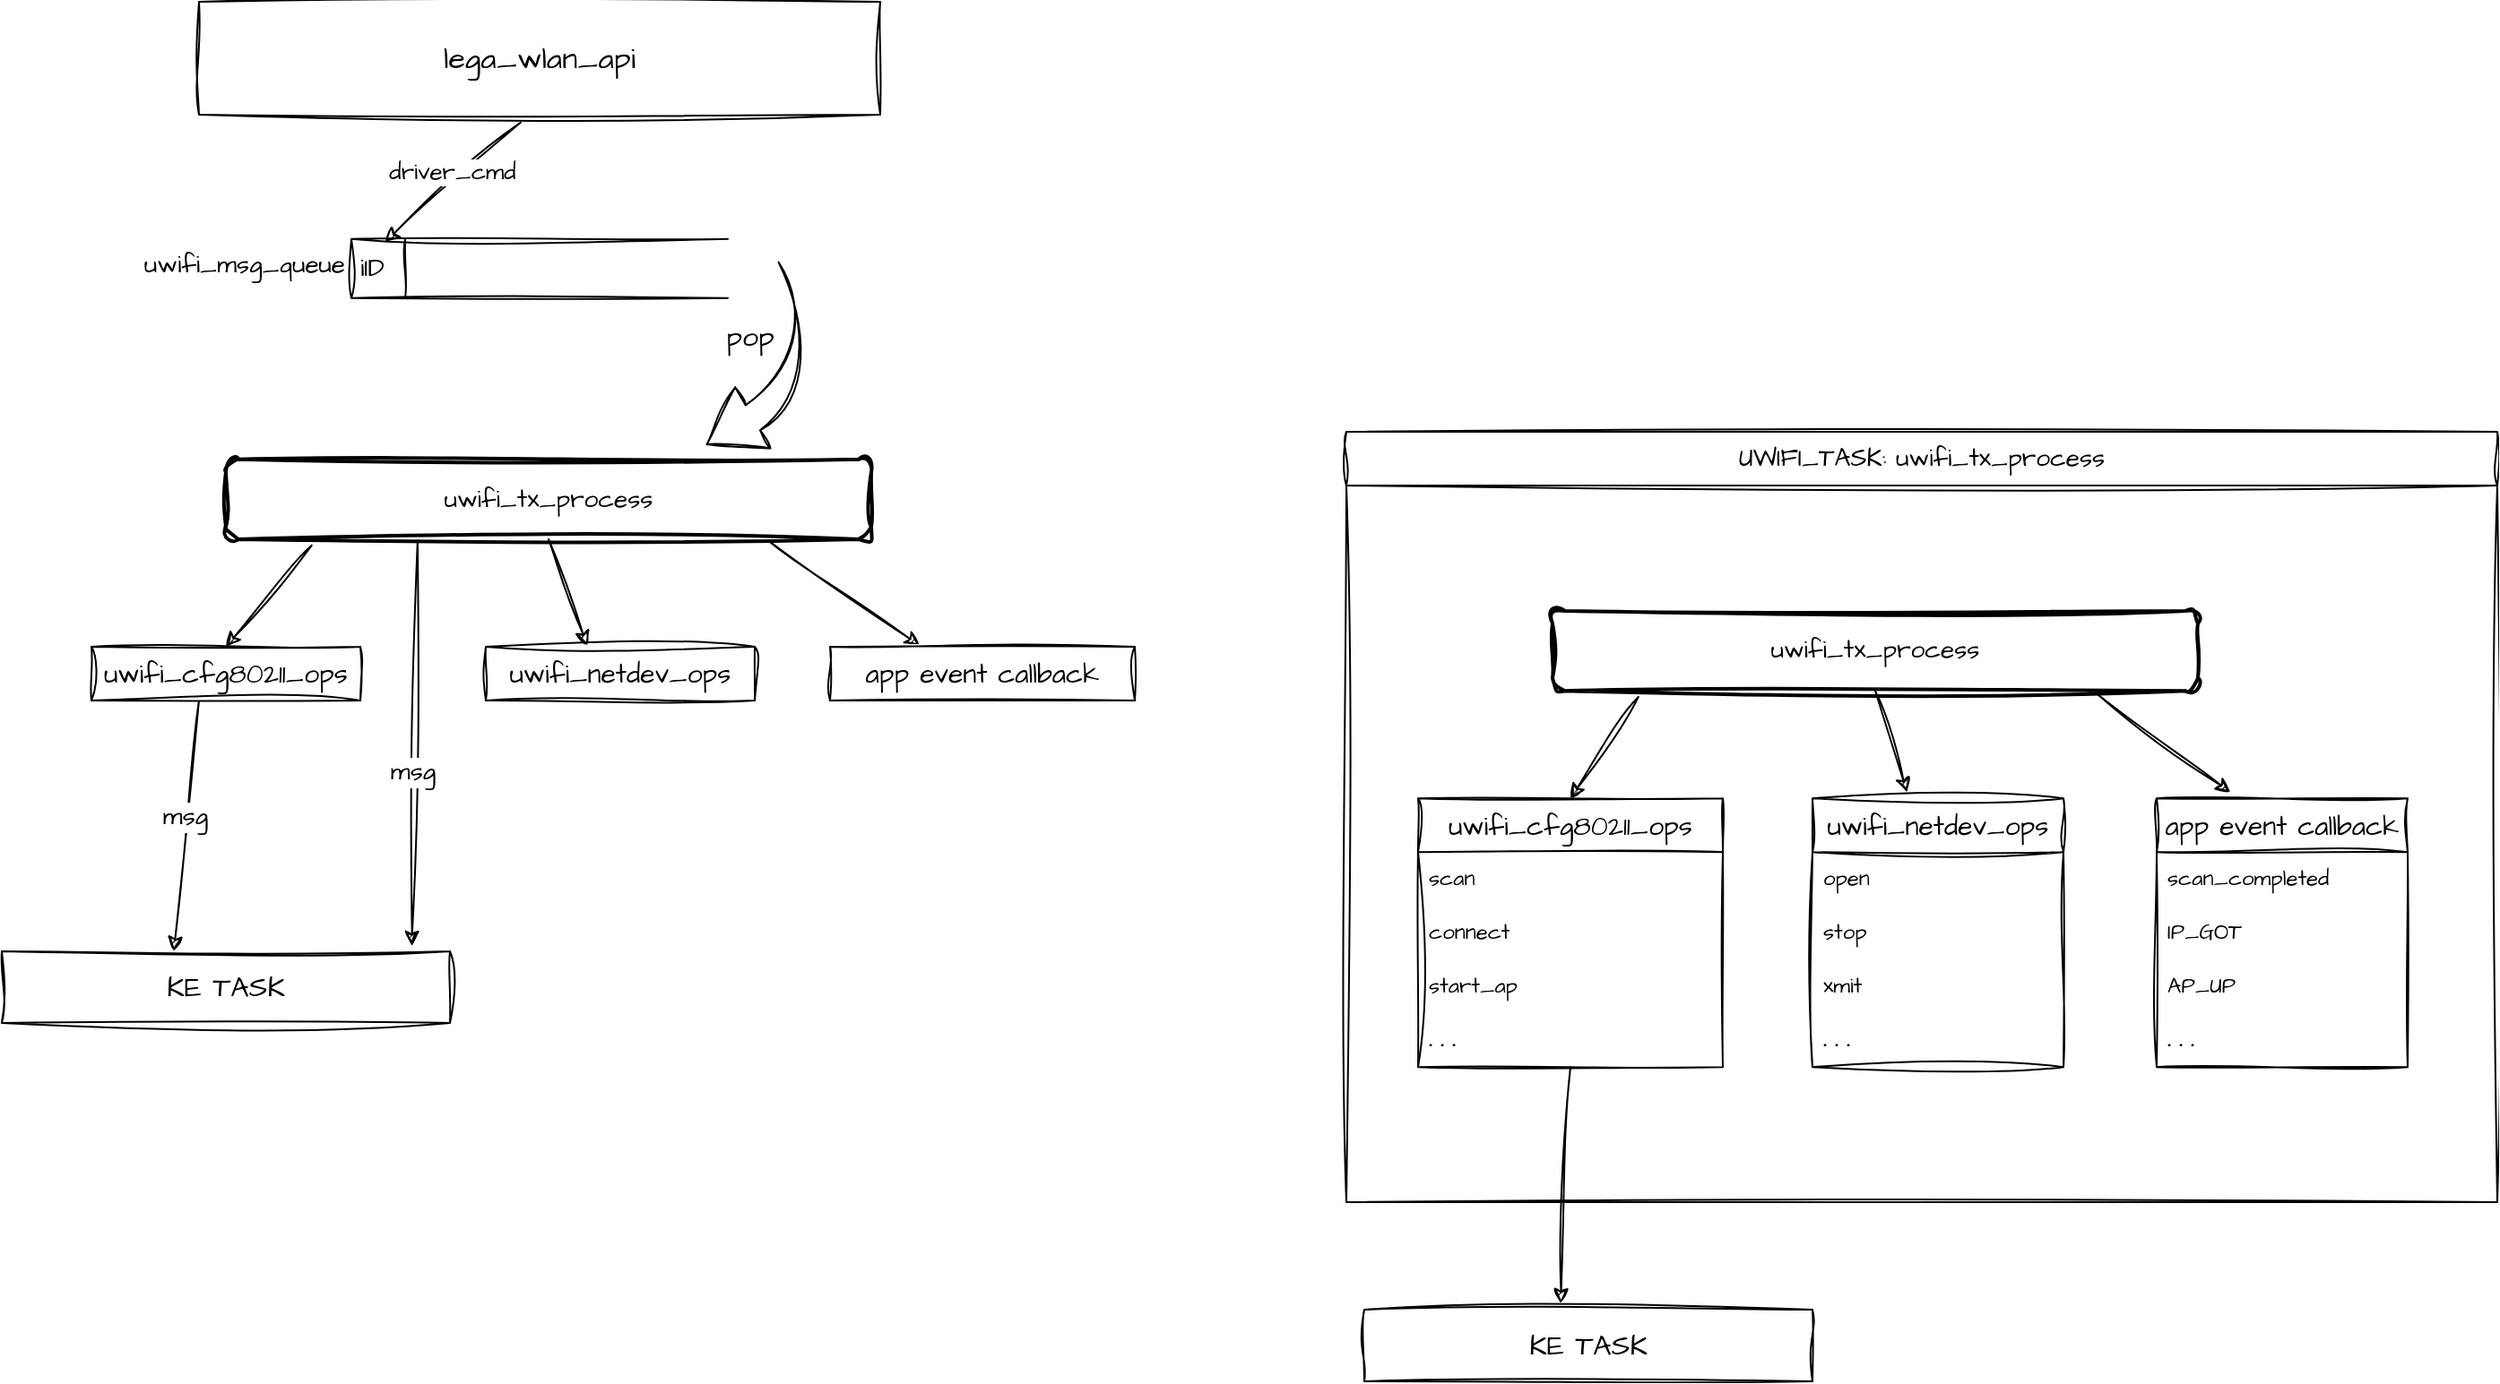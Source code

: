 <mxfile version="24.0.7" type="github">
  <diagram name="Page-1" id="12e1b939-464a-85fe-373e-61e167be1490">
    <mxGraphModel dx="1143" dy="621" grid="1" gridSize="10" guides="1" tooltips="1" connect="1" arrows="1" fold="1" page="1" pageScale="1.5" pageWidth="1169" pageHeight="826" background="none" math="0" shadow="0">
      <root>
        <mxCell id="0" />
        <mxCell id="1" parent="0" />
        <mxCell id="yztCQqR7ki3eF70dfu_K-1" value="&lt;font style=&quot;font-size: 17px;&quot;&gt;lega_wlan_api&lt;/font&gt;" style="rounded=0;whiteSpace=wrap;html=1;sketch=1;hachureGap=4;jiggle=2;curveFitting=1;fontFamily=Architects Daughter;fontSource=https%3A%2F%2Ffonts.googleapis.com%2Fcss%3Ffamily%3DArchitects%2BDaughter;" parent="1" vertex="1">
          <mxGeometry x="440" y="410" width="380" height="63" as="geometry" />
        </mxCell>
        <mxCell id="yztCQqR7ki3eF70dfu_K-7" value="&lt;font style=&quot;font-size: 14px;&quot;&gt;iID&lt;/font&gt;" style="html=1;dashed=0;whiteSpace=wrap;shape=mxgraph.dfd.dataStoreID;align=left;spacingLeft=3;points=[[0,0],[0.5,0],[1,0],[0,0.5],[1,0.5],[0,1],[0.5,1],[1,1]];sketch=1;hachureGap=4;jiggle=2;curveFitting=1;fontFamily=Architects Daughter;fontSource=https%3A%2F%2Ffonts.googleapis.com%2Fcss%3Ffamily%3DArchitects%2BDaughter;" parent="1" vertex="1">
          <mxGeometry x="525" y="542.4" width="210" height="33" as="geometry" />
        </mxCell>
        <mxCell id="yztCQqR7ki3eF70dfu_K-8" value="&lt;font style=&quot;font-size: 14px;&quot;&gt;uwifi_msg_queue&lt;/font&gt;" style="text;html=1;align=center;verticalAlign=middle;resizable=0;points=[];autosize=1;strokeColor=none;fillColor=none;fontFamily=Architects Daughter;fontSource=https%3A%2F%2Ffonts.googleapis.com%2Fcss%3Ffamily%3DArchitects%2BDaughter;" parent="1" vertex="1">
          <mxGeometry x="395" y="542.4" width="140" height="30" as="geometry" />
        </mxCell>
        <mxCell id="yztCQqR7ki3eF70dfu_K-9" value="&lt;span style=&quot;font-size: 14px; text-wrap: nowrap;&quot;&gt;uwifi_tx_process&lt;/span&gt;" style="rounded=1;whiteSpace=wrap;html=1;absoluteArcSize=1;arcSize=14;strokeWidth=2;sketch=1;hachureGap=4;jiggle=2;curveFitting=1;fontFamily=Architects Daughter;fontSource=https%3A%2F%2Ffonts.googleapis.com%2Fcss%3Ffamily%3DArchitects%2BDaughter;" parent="1" vertex="1">
          <mxGeometry x="455" y="665.4" width="360" height="44.6" as="geometry" />
        </mxCell>
        <mxCell id="yztCQqR7ki3eF70dfu_K-14" value="" style="html=1;shadow=0;dashed=0;align=center;verticalAlign=middle;shape=mxgraph.arrows2.jumpInArrow;dy=8.08;dx=29.68;arrowHead=39.27;sketch=1;hachureGap=4;jiggle=2;curveFitting=1;fontFamily=Architects Daughter;fontSource=https%3A%2F%2Ffonts.googleapis.com%2Fcss%3Ffamily%3DArchitects%2BDaughter;rotation=-210;" parent="1" vertex="1">
          <mxGeometry x="705.43" y="570.94" width="85.5" height="87.6" as="geometry" />
        </mxCell>
        <mxCell id="yztCQqR7ki3eF70dfu_K-17" value="&lt;font style=&quot;font-size: 16px;&quot;&gt;pop&lt;/font&gt;" style="text;html=1;align=center;verticalAlign=middle;resizable=0;points=[];autosize=1;strokeColor=none;fillColor=none;fontFamily=Architects Daughter;fontSource=https%3A%2F%2Ffonts.googleapis.com%2Fcss%3Ffamily%3DArchitects%2BDaughter;" parent="1" vertex="1">
          <mxGeometry x="722" y="582.4" width="50" height="30" as="geometry" />
        </mxCell>
        <mxCell id="njrWuHVzc1N4BweSturP-2" value="&lt;font style=&quot;font-size: 16px;&quot;&gt;KE TASK&lt;/font&gt;" style="rounded=0;whiteSpace=wrap;html=1;sketch=1;hachureGap=4;jiggle=2;curveFitting=1;fontFamily=Architects Daughter;fontSource=https%3A%2F%2Ffonts.googleapis.com%2Fcss%3Ffamily%3DArchitects%2BDaughter;" vertex="1" parent="1">
          <mxGeometry x="330" y="940" width="250" height="40" as="geometry" />
        </mxCell>
        <mxCell id="njrWuHVzc1N4BweSturP-3" value="" style="endArrow=classic;html=1;rounded=0;sketch=1;hachureGap=4;jiggle=2;curveFitting=1;fontFamily=Architects Daughter;fontSource=https%3A%2F%2Ffonts.googleapis.com%2Fcss%3Ffamily%3DArchitects%2BDaughter;exitX=0.133;exitY=1.077;exitDx=0;exitDy=0;exitPerimeter=0;entryX=0.5;entryY=0;entryDx=0;entryDy=0;" edge="1" parent="1" source="yztCQqR7ki3eF70dfu_K-9" target="njrWuHVzc1N4BweSturP-23">
          <mxGeometry width="50" height="50" relative="1" as="geometry">
            <mxPoint x="440" y="870" as="sourcePoint" />
            <mxPoint x="458.039" y="770" as="targetPoint" />
          </mxGeometry>
        </mxCell>
        <mxCell id="njrWuHVzc1N4BweSturP-4" value="" style="endArrow=classic;html=1;rounded=0;sketch=1;hachureGap=4;jiggle=2;curveFitting=1;fontFamily=Architects Daughter;fontSource=https%3A%2F%2Ffonts.googleapis.com%2Fcss%3Ffamily%3DArchitects%2BDaughter;entryX=0.377;entryY=-0.022;entryDx=0;entryDy=0;exitX=0.5;exitY=1;exitDx=0;exitDy=0;entryPerimeter=0;" edge="1" parent="1" source="yztCQqR7ki3eF70dfu_K-9" target="njrWuHVzc1N4BweSturP-29">
          <mxGeometry width="50" height="50" relative="1" as="geometry">
            <mxPoint x="670" y="800" as="sourcePoint" />
            <mxPoint x="680" y="785" as="targetPoint" />
          </mxGeometry>
        </mxCell>
        <mxCell id="njrWuHVzc1N4BweSturP-5" value="" style="endArrow=classic;html=1;rounded=0;sketch=1;hachureGap=4;jiggle=2;curveFitting=1;fontFamily=Architects Daughter;fontSource=https%3A%2F%2Ffonts.googleapis.com%2Fcss%3Ffamily%3DArchitects%2BDaughter;exitX=0.842;exitY=1.027;exitDx=0;exitDy=0;exitPerimeter=0;entryX=0.294;entryY=-0.022;entryDx=0;entryDy=0;entryPerimeter=0;" edge="1" parent="1" source="yztCQqR7ki3eF70dfu_K-9" target="njrWuHVzc1N4BweSturP-33">
          <mxGeometry width="50" height="50" relative="1" as="geometry">
            <mxPoint x="850" y="740" as="sourcePoint" />
            <mxPoint x="877" y="750" as="targetPoint" />
          </mxGeometry>
        </mxCell>
        <mxCell id="njrWuHVzc1N4BweSturP-7" value="" style="endArrow=classic;html=1;rounded=0;sketch=1;hachureGap=4;jiggle=2;curveFitting=1;fontFamily=Architects Daughter;fontSource=https%3A%2F%2Ffonts.googleapis.com%2Fcss%3Ffamily%3DArchitects%2BDaughter;exitX=0.297;exitY=1.018;exitDx=0;exitDy=0;entryX=0.915;entryY=-0.072;entryDx=0;entryDy=0;entryPerimeter=0;exitPerimeter=0;" edge="1" parent="1" source="yztCQqR7ki3eF70dfu_K-9" target="njrWuHVzc1N4BweSturP-2">
          <mxGeometry width="50" height="50" relative="1" as="geometry">
            <mxPoint x="540" y="890" as="sourcePoint" />
            <mxPoint x="540" y="920" as="targetPoint" />
          </mxGeometry>
        </mxCell>
        <mxCell id="njrWuHVzc1N4BweSturP-10" value="&lt;font style=&quot;font-size: 14px;&quot;&gt;msg&lt;/font&gt;" style="edgeLabel;html=1;align=center;verticalAlign=middle;resizable=0;points=[];sketch=1;hachureGap=4;jiggle=2;curveFitting=1;fontFamily=Architects Daughter;fontSource=https%3A%2F%2Ffonts.googleapis.com%2Fcss%3Ffamily%3DArchitects%2BDaughter;" vertex="1" connectable="0" parent="njrWuHVzc1N4BweSturP-7">
          <mxGeometry x="0.138" y="-1" relative="1" as="geometry">
            <mxPoint as="offset" />
          </mxGeometry>
        </mxCell>
        <mxCell id="njrWuHVzc1N4BweSturP-8" value="" style="endArrow=classic;html=1;rounded=0;sketch=1;hachureGap=4;jiggle=2;curveFitting=1;fontFamily=Architects Daughter;fontSource=https%3A%2F%2Ffonts.googleapis.com%2Fcss%3Ffamily%3DArchitects%2BDaughter;exitX=0.4;exitY=1;exitDx=0;exitDy=0;entryX=0.384;entryY=0;entryDx=0;entryDy=0;entryPerimeter=0;exitPerimeter=0;" edge="1" parent="1" source="njrWuHVzc1N4BweSturP-23" target="njrWuHVzc1N4BweSturP-2">
          <mxGeometry width="50" height="50" relative="1" as="geometry">
            <mxPoint x="430" y="820" as="sourcePoint" />
            <mxPoint x="460" y="830" as="targetPoint" />
          </mxGeometry>
        </mxCell>
        <mxCell id="njrWuHVzc1N4BweSturP-9" value="&lt;font style=&quot;font-size: 14px;&quot;&gt;msg&lt;/font&gt;" style="edgeLabel;html=1;align=center;verticalAlign=middle;resizable=0;points=[];sketch=1;hachureGap=4;jiggle=2;curveFitting=1;fontFamily=Architects Daughter;fontSource=https%3A%2F%2Ffonts.googleapis.com%2Fcss%3Ffamily%3DArchitects%2BDaughter;" vertex="1" connectable="0" parent="njrWuHVzc1N4BweSturP-8">
          <mxGeometry x="-0.066" y="-3" relative="1" as="geometry">
            <mxPoint x="1" as="offset" />
          </mxGeometry>
        </mxCell>
        <mxCell id="njrWuHVzc1N4BweSturP-23" value="&lt;span style=&quot;font-size: 15px;&quot;&gt;uwifi_cfg80211_ops&lt;/span&gt;" style="swimlane;fontStyle=0;childLayout=stackLayout;horizontal=1;startSize=30;horizontalStack=0;resizeParent=1;resizeParentMax=0;resizeLast=0;collapsible=1;marginBottom=0;whiteSpace=wrap;html=1;sketch=1;hachureGap=4;jiggle=2;curveFitting=1;fontFamily=Architects Daughter;fontSource=https%3A%2F%2Ffonts.googleapis.com%2Fcss%3Ffamily%3DArchitects%2BDaughter;" vertex="1" collapsed="1" parent="1">
          <mxGeometry x="380" y="770" width="150" height="30" as="geometry">
            <mxRectangle x="380" y="770" width="170" height="110" as="alternateBounds" />
          </mxGeometry>
        </mxCell>
        <mxCell id="njrWuHVzc1N4BweSturP-24" value="scan" style="text;strokeColor=none;fillColor=none;align=left;verticalAlign=middle;spacingLeft=4;spacingRight=4;overflow=hidden;points=[[0,0.5],[1,0.5]];portConstraint=eastwest;rotatable=0;whiteSpace=wrap;html=1;fontFamily=Architects Daughter;fontSource=https%3A%2F%2Ffonts.googleapis.com%2Fcss%3Ffamily%3DArchitects%2BDaughter;" vertex="1" parent="njrWuHVzc1N4BweSturP-23">
          <mxGeometry y="30" width="170" height="30" as="geometry" />
        </mxCell>
        <mxCell id="njrWuHVzc1N4BweSturP-25" value="connect" style="text;strokeColor=none;fillColor=none;align=left;verticalAlign=middle;spacingLeft=4;spacingRight=4;overflow=hidden;points=[[0,0.5],[1,0.5]];portConstraint=eastwest;rotatable=0;whiteSpace=wrap;html=1;fontFamily=Architects Daughter;fontSource=https%3A%2F%2Ffonts.googleapis.com%2Fcss%3Ffamily%3DArchitects%2BDaughter;" vertex="1" parent="njrWuHVzc1N4BweSturP-23">
          <mxGeometry y="60" width="170" height="20" as="geometry" />
        </mxCell>
        <mxCell id="njrWuHVzc1N4BweSturP-26" value="start_ap" style="text;strokeColor=none;fillColor=none;align=left;verticalAlign=middle;spacingLeft=4;spacingRight=4;overflow=hidden;points=[[0,0.5],[1,0.5]];portConstraint=eastwest;rotatable=0;whiteSpace=wrap;html=1;fontFamily=Architects Daughter;fontSource=https%3A%2F%2Ffonts.googleapis.com%2Fcss%3Ffamily%3DArchitects%2BDaughter;" vertex="1" parent="njrWuHVzc1N4BweSturP-23">
          <mxGeometry y="80" width="170" height="30" as="geometry" />
        </mxCell>
        <mxCell id="njrWuHVzc1N4BweSturP-29" value="&lt;span style=&quot;font-size: 15px;&quot;&gt;uwifi_netdev_ops&lt;/span&gt;" style="swimlane;fontStyle=0;childLayout=stackLayout;horizontal=1;startSize=30;horizontalStack=0;resizeParent=1;resizeParentMax=0;resizeLast=0;collapsible=1;marginBottom=0;whiteSpace=wrap;html=1;sketch=1;hachureGap=4;jiggle=2;curveFitting=1;fontFamily=Architects Daughter;fontSource=https%3A%2F%2Ffonts.googleapis.com%2Fcss%3Ffamily%3DArchitects%2BDaughter;" vertex="1" collapsed="1" parent="1">
          <mxGeometry x="600" y="770" width="150" height="30" as="geometry">
            <mxRectangle x="600" y="770" width="140" height="120" as="alternateBounds" />
          </mxGeometry>
        </mxCell>
        <mxCell id="njrWuHVzc1N4BweSturP-30" value="open" style="text;strokeColor=none;fillColor=none;align=left;verticalAlign=middle;spacingLeft=4;spacingRight=4;overflow=hidden;points=[[0,0.5],[1,0.5]];portConstraint=eastwest;rotatable=0;whiteSpace=wrap;html=1;fontFamily=Architects Daughter;fontSource=https%3A%2F%2Ffonts.googleapis.com%2Fcss%3Ffamily%3DArchitects%2BDaughter;" vertex="1" parent="njrWuHVzc1N4BweSturP-29">
          <mxGeometry y="30" width="140" height="30" as="geometry" />
        </mxCell>
        <mxCell id="njrWuHVzc1N4BweSturP-31" value="stop" style="text;strokeColor=none;fillColor=none;align=left;verticalAlign=middle;spacingLeft=4;spacingRight=4;overflow=hidden;points=[[0,0.5],[1,0.5]];portConstraint=eastwest;rotatable=0;whiteSpace=wrap;html=1;fontFamily=Architects Daughter;fontSource=https%3A%2F%2Ffonts.googleapis.com%2Fcss%3Ffamily%3DArchitects%2BDaughter;" vertex="1" parent="njrWuHVzc1N4BweSturP-29">
          <mxGeometry y="60" width="140" height="30" as="geometry" />
        </mxCell>
        <mxCell id="njrWuHVzc1N4BweSturP-32" value="xmit" style="text;strokeColor=none;fillColor=none;align=left;verticalAlign=middle;spacingLeft=4;spacingRight=4;overflow=hidden;points=[[0,0.5],[1,0.5]];portConstraint=eastwest;rotatable=0;whiteSpace=wrap;html=1;fontFamily=Architects Daughter;fontSource=https%3A%2F%2Ffonts.googleapis.com%2Fcss%3Ffamily%3DArchitects%2BDaughter;" vertex="1" parent="njrWuHVzc1N4BweSturP-29">
          <mxGeometry y="90" width="140" height="30" as="geometry" />
        </mxCell>
        <mxCell id="njrWuHVzc1N4BweSturP-33" value="&lt;span style=&quot;font-size: 15px;&quot;&gt;app event callback&lt;/span&gt;" style="swimlane;fontStyle=0;childLayout=stackLayout;horizontal=1;startSize=30;horizontalStack=0;resizeParent=1;resizeParentMax=0;resizeLast=0;collapsible=1;marginBottom=0;whiteSpace=wrap;html=1;sketch=1;hachureGap=4;jiggle=2;curveFitting=1;fontFamily=Architects Daughter;fontSource=https%3A%2F%2Ffonts.googleapis.com%2Fcss%3Ffamily%3DArchitects%2BDaughter;" vertex="1" collapsed="1" parent="1">
          <mxGeometry x="792" y="770" width="170" height="30" as="geometry">
            <mxRectangle x="830" y="770" width="140" height="120" as="alternateBounds" />
          </mxGeometry>
        </mxCell>
        <mxCell id="njrWuHVzc1N4BweSturP-34" value="scan_completed" style="text;strokeColor=none;fillColor=none;align=left;verticalAlign=middle;spacingLeft=4;spacingRight=4;overflow=hidden;points=[[0,0.5],[1,0.5]];portConstraint=eastwest;rotatable=0;whiteSpace=wrap;html=1;fontFamily=Architects Daughter;fontSource=https%3A%2F%2Ffonts.googleapis.com%2Fcss%3Ffamily%3DArchitects%2BDaughter;" vertex="1" parent="njrWuHVzc1N4BweSturP-33">
          <mxGeometry y="30" width="140" height="30" as="geometry" />
        </mxCell>
        <mxCell id="njrWuHVzc1N4BweSturP-35" value="IP_GOT" style="text;strokeColor=none;fillColor=none;align=left;verticalAlign=middle;spacingLeft=4;spacingRight=4;overflow=hidden;points=[[0,0.5],[1,0.5]];portConstraint=eastwest;rotatable=0;whiteSpace=wrap;html=1;fontFamily=Architects Daughter;fontSource=https%3A%2F%2Ffonts.googleapis.com%2Fcss%3Ffamily%3DArchitects%2BDaughter;" vertex="1" parent="njrWuHVzc1N4BweSturP-33">
          <mxGeometry y="60" width="140" height="30" as="geometry" />
        </mxCell>
        <mxCell id="njrWuHVzc1N4BweSturP-36" value="AP_UP" style="text;strokeColor=none;fillColor=none;align=left;verticalAlign=middle;spacingLeft=4;spacingRight=4;overflow=hidden;points=[[0,0.5],[1,0.5]];portConstraint=eastwest;rotatable=0;whiteSpace=wrap;html=1;fontFamily=Architects Daughter;fontSource=https%3A%2F%2Ffonts.googleapis.com%2Fcss%3Ffamily%3DArchitects%2BDaughter;" vertex="1" parent="njrWuHVzc1N4BweSturP-33">
          <mxGeometry y="90" width="140" height="30" as="geometry" />
        </mxCell>
        <mxCell id="njrWuHVzc1N4BweSturP-39" value="" style="endArrow=classic;html=1;rounded=0;sketch=1;hachureGap=4;jiggle=2;curveFitting=1;fontFamily=Architects Daughter;fontSource=https%3A%2F%2Ffonts.googleapis.com%2Fcss%3Ffamily%3DArchitects%2BDaughter;exitX=0.472;exitY=1.07;exitDx=0;exitDy=0;exitPerimeter=0;entryX=0.089;entryY=0.048;entryDx=0;entryDy=0;entryPerimeter=0;" edge="1" parent="1" source="yztCQqR7ki3eF70dfu_K-1" target="yztCQqR7ki3eF70dfu_K-7">
          <mxGeometry width="50" height="50" relative="1" as="geometry">
            <mxPoint x="530" y="530" as="sourcePoint" />
            <mxPoint x="580" y="480" as="targetPoint" />
          </mxGeometry>
        </mxCell>
        <mxCell id="njrWuHVzc1N4BweSturP-40" value="&lt;span style=&quot;font-size: 13px;&quot;&gt;driver_cmd&lt;/span&gt;" style="edgeLabel;html=1;align=center;verticalAlign=middle;resizable=0;points=[];sketch=1;hachureGap=4;jiggle=2;curveFitting=1;fontFamily=Architects Daughter;fontSource=https%3A%2F%2Ffonts.googleapis.com%2Fcss%3Ffamily%3DArchitects%2BDaughter;" vertex="1" connectable="0" parent="njrWuHVzc1N4BweSturP-39">
          <mxGeometry x="-0.073" y="-5" relative="1" as="geometry">
            <mxPoint as="offset" />
          </mxGeometry>
        </mxCell>
        <mxCell id="njrWuHVzc1N4BweSturP-41" value="&lt;span style=&quot;font-size: 14px; font-weight: 400; text-wrap: nowrap;&quot;&gt;UWIFI_TASK: uwifi_tx_process&lt;/span&gt;" style="swimlane;whiteSpace=wrap;html=1;sketch=1;hachureGap=4;jiggle=2;curveFitting=1;fontFamily=Architects Daughter;fontSource=https%3A%2F%2Ffonts.googleapis.com%2Fcss%3Ffamily%3DArchitects%2BDaughter;startSize=30;" vertex="1" parent="1">
          <mxGeometry x="1080" y="650" width="642" height="430" as="geometry">
            <mxRectangle x="1080" y="650" width="140" height="30" as="alternateBounds" />
          </mxGeometry>
        </mxCell>
        <mxCell id="njrWuHVzc1N4BweSturP-43" value="&lt;span style=&quot;font-size: 14px; text-wrap: nowrap;&quot;&gt;uwifi_tx_process&lt;/span&gt;" style="rounded=1;whiteSpace=wrap;html=1;absoluteArcSize=1;arcSize=14;strokeWidth=2;sketch=1;hachureGap=4;jiggle=2;curveFitting=1;fontFamily=Architects Daughter;fontSource=https%3A%2F%2Ffonts.googleapis.com%2Fcss%3Ffamily%3DArchitects%2BDaughter;" vertex="1" parent="njrWuHVzc1N4BweSturP-41">
          <mxGeometry x="115" y="100" width="360" height="44.6" as="geometry" />
        </mxCell>
        <mxCell id="njrWuHVzc1N4BweSturP-44" value="" style="endArrow=classic;html=1;rounded=0;sketch=1;hachureGap=4;jiggle=2;curveFitting=1;fontFamily=Architects Daughter;fontSource=https%3A%2F%2Ffonts.googleapis.com%2Fcss%3Ffamily%3DArchitects%2BDaughter;exitX=0.133;exitY=1.077;exitDx=0;exitDy=0;exitPerimeter=0;entryX=0.5;entryY=0;entryDx=0;entryDy=0;" edge="1" parent="njrWuHVzc1N4BweSturP-41" source="njrWuHVzc1N4BweSturP-43" target="njrWuHVzc1N4BweSturP-48">
          <mxGeometry width="50" height="50" relative="1" as="geometry">
            <mxPoint x="100" y="304.6" as="sourcePoint" />
            <mxPoint x="118.039" y="204.6" as="targetPoint" />
          </mxGeometry>
        </mxCell>
        <mxCell id="njrWuHVzc1N4BweSturP-45" value="" style="endArrow=classic;html=1;rounded=0;sketch=1;hachureGap=4;jiggle=2;curveFitting=1;fontFamily=Architects Daughter;fontSource=https%3A%2F%2Ffonts.googleapis.com%2Fcss%3Ffamily%3DArchitects%2BDaughter;entryX=0.377;entryY=-0.022;entryDx=0;entryDy=0;exitX=0.5;exitY=1;exitDx=0;exitDy=0;entryPerimeter=0;" edge="1" parent="njrWuHVzc1N4BweSturP-41" source="njrWuHVzc1N4BweSturP-43" target="njrWuHVzc1N4BweSturP-52">
          <mxGeometry width="50" height="50" relative="1" as="geometry">
            <mxPoint x="330" y="234.6" as="sourcePoint" />
            <mxPoint x="340" y="219.6" as="targetPoint" />
          </mxGeometry>
        </mxCell>
        <mxCell id="njrWuHVzc1N4BweSturP-46" value="" style="endArrow=classic;html=1;rounded=0;sketch=1;hachureGap=4;jiggle=2;curveFitting=1;fontFamily=Architects Daughter;fontSource=https%3A%2F%2Ffonts.googleapis.com%2Fcss%3Ffamily%3DArchitects%2BDaughter;exitX=0.842;exitY=1.027;exitDx=0;exitDy=0;exitPerimeter=0;entryX=0.294;entryY=-0.022;entryDx=0;entryDy=0;entryPerimeter=0;" edge="1" parent="njrWuHVzc1N4BweSturP-41" source="njrWuHVzc1N4BweSturP-43" target="njrWuHVzc1N4BweSturP-56">
          <mxGeometry width="50" height="50" relative="1" as="geometry">
            <mxPoint x="510" y="174.6" as="sourcePoint" />
            <mxPoint x="537" y="184.6" as="targetPoint" />
          </mxGeometry>
        </mxCell>
        <mxCell id="njrWuHVzc1N4BweSturP-48" value="&lt;span style=&quot;font-size: 15px;&quot;&gt;uwifi_cfg80211_ops&lt;/span&gt;" style="swimlane;fontStyle=0;childLayout=stackLayout;horizontal=1;startSize=30;horizontalStack=0;resizeParent=1;resizeParentMax=0;resizeLast=0;collapsible=1;marginBottom=0;whiteSpace=wrap;html=1;sketch=1;hachureGap=4;jiggle=2;curveFitting=1;fontFamily=Architects Daughter;fontSource=https%3A%2F%2Ffonts.googleapis.com%2Fcss%3Ffamily%3DArchitects%2BDaughter;" vertex="1" parent="njrWuHVzc1N4BweSturP-41">
          <mxGeometry x="40" y="204.6" width="170" height="150" as="geometry">
            <mxRectangle x="40" y="204.6" width="150" height="30" as="alternateBounds" />
          </mxGeometry>
        </mxCell>
        <mxCell id="njrWuHVzc1N4BweSturP-49" value="scan" style="text;strokeColor=none;fillColor=none;align=left;verticalAlign=middle;spacingLeft=4;spacingRight=4;overflow=hidden;points=[[0,0.5],[1,0.5]];portConstraint=eastwest;rotatable=0;whiteSpace=wrap;html=1;fontFamily=Architects Daughter;fontSource=https%3A%2F%2Ffonts.googleapis.com%2Fcss%3Ffamily%3DArchitects%2BDaughter;" vertex="1" parent="njrWuHVzc1N4BweSturP-48">
          <mxGeometry y="30" width="170" height="30" as="geometry" />
        </mxCell>
        <mxCell id="njrWuHVzc1N4BweSturP-50" value="connect" style="text;strokeColor=none;fillColor=none;align=left;verticalAlign=middle;spacingLeft=4;spacingRight=4;overflow=hidden;points=[[0,0.5],[1,0.5]];portConstraint=eastwest;rotatable=0;whiteSpace=wrap;html=1;fontFamily=Architects Daughter;fontSource=https%3A%2F%2Ffonts.googleapis.com%2Fcss%3Ffamily%3DArchitects%2BDaughter;" vertex="1" parent="njrWuHVzc1N4BweSturP-48">
          <mxGeometry y="60" width="170" height="30" as="geometry" />
        </mxCell>
        <mxCell id="njrWuHVzc1N4BweSturP-62" value="start_ap" style="text;strokeColor=none;fillColor=none;align=left;verticalAlign=middle;spacingLeft=4;spacingRight=4;overflow=hidden;points=[[0,0.5],[1,0.5]];portConstraint=eastwest;rotatable=0;whiteSpace=wrap;html=1;fontFamily=Architects Daughter;fontSource=https%3A%2F%2Ffonts.googleapis.com%2Fcss%3Ffamily%3DArchitects%2BDaughter;" vertex="1" parent="njrWuHVzc1N4BweSturP-48">
          <mxGeometry y="90" width="170" height="30" as="geometry" />
        </mxCell>
        <mxCell id="njrWuHVzc1N4BweSturP-51" value="&lt;b&gt;. . .&lt;/b&gt;" style="text;strokeColor=none;fillColor=none;align=left;verticalAlign=middle;spacingLeft=4;spacingRight=4;overflow=hidden;points=[[0,0.5],[1,0.5]];portConstraint=eastwest;rotatable=0;whiteSpace=wrap;html=1;fontFamily=Architects Daughter;fontSource=https%3A%2F%2Ffonts.googleapis.com%2Fcss%3Ffamily%3DArchitects%2BDaughter;" vertex="1" parent="njrWuHVzc1N4BweSturP-48">
          <mxGeometry y="120" width="170" height="30" as="geometry" />
        </mxCell>
        <mxCell id="njrWuHVzc1N4BweSturP-52" value="&lt;span style=&quot;font-size: 15px;&quot;&gt;uwifi_netdev_ops&lt;/span&gt;" style="swimlane;fontStyle=0;childLayout=stackLayout;horizontal=1;startSize=30;horizontalStack=0;resizeParent=1;resizeParentMax=0;resizeLast=0;collapsible=1;marginBottom=0;whiteSpace=wrap;html=1;sketch=1;hachureGap=4;jiggle=2;curveFitting=1;fontFamily=Architects Daughter;fontSource=https%3A%2F%2Ffonts.googleapis.com%2Fcss%3Ffamily%3DArchitects%2BDaughter;" vertex="1" parent="njrWuHVzc1N4BweSturP-41">
          <mxGeometry x="260" y="204.6" width="140" height="150" as="geometry">
            <mxRectangle x="260" y="204.6" width="150" height="30" as="alternateBounds" />
          </mxGeometry>
        </mxCell>
        <mxCell id="njrWuHVzc1N4BweSturP-53" value="open" style="text;strokeColor=none;fillColor=none;align=left;verticalAlign=middle;spacingLeft=4;spacingRight=4;overflow=hidden;points=[[0,0.5],[1,0.5]];portConstraint=eastwest;rotatable=0;whiteSpace=wrap;html=1;fontFamily=Architects Daughter;fontSource=https%3A%2F%2Ffonts.googleapis.com%2Fcss%3Ffamily%3DArchitects%2BDaughter;" vertex="1" parent="njrWuHVzc1N4BweSturP-52">
          <mxGeometry y="30" width="140" height="30" as="geometry" />
        </mxCell>
        <mxCell id="njrWuHVzc1N4BweSturP-54" value="stop" style="text;strokeColor=none;fillColor=none;align=left;verticalAlign=middle;spacingLeft=4;spacingRight=4;overflow=hidden;points=[[0,0.5],[1,0.5]];portConstraint=eastwest;rotatable=0;whiteSpace=wrap;html=1;fontFamily=Architects Daughter;fontSource=https%3A%2F%2Ffonts.googleapis.com%2Fcss%3Ffamily%3DArchitects%2BDaughter;" vertex="1" parent="njrWuHVzc1N4BweSturP-52">
          <mxGeometry y="60" width="140" height="30" as="geometry" />
        </mxCell>
        <mxCell id="njrWuHVzc1N4BweSturP-63" value="xmit" style="text;strokeColor=none;fillColor=none;align=left;verticalAlign=middle;spacingLeft=4;spacingRight=4;overflow=hidden;points=[[0,0.5],[1,0.5]];portConstraint=eastwest;rotatable=0;whiteSpace=wrap;html=1;fontFamily=Architects Daughter;fontSource=https%3A%2F%2Ffonts.googleapis.com%2Fcss%3Ffamily%3DArchitects%2BDaughter;" vertex="1" parent="njrWuHVzc1N4BweSturP-52">
          <mxGeometry y="90" width="140" height="30" as="geometry" />
        </mxCell>
        <mxCell id="njrWuHVzc1N4BweSturP-55" value="&lt;b&gt;. . .&lt;/b&gt;" style="text;strokeColor=none;fillColor=none;align=left;verticalAlign=middle;spacingLeft=4;spacingRight=4;overflow=hidden;points=[[0,0.5],[1,0.5]];portConstraint=eastwest;rotatable=0;whiteSpace=wrap;html=1;fontFamily=Architects Daughter;fontSource=https%3A%2F%2Ffonts.googleapis.com%2Fcss%3Ffamily%3DArchitects%2BDaughter;" vertex="1" parent="njrWuHVzc1N4BweSturP-52">
          <mxGeometry y="120" width="140" height="30" as="geometry" />
        </mxCell>
        <mxCell id="njrWuHVzc1N4BweSturP-56" value="&lt;span style=&quot;font-size: 15px;&quot;&gt;app event callback&lt;/span&gt;" style="swimlane;fontStyle=0;childLayout=stackLayout;horizontal=1;startSize=30;horizontalStack=0;resizeParent=1;resizeParentMax=0;resizeLast=0;collapsible=1;marginBottom=0;whiteSpace=wrap;html=1;sketch=1;hachureGap=4;jiggle=2;curveFitting=1;fontFamily=Architects Daughter;fontSource=https%3A%2F%2Ffonts.googleapis.com%2Fcss%3Ffamily%3DArchitects%2BDaughter;" vertex="1" parent="njrWuHVzc1N4BweSturP-41">
          <mxGeometry x="452" y="204.6" width="140" height="150" as="geometry">
            <mxRectangle x="452" y="204.6" width="170" height="30" as="alternateBounds" />
          </mxGeometry>
        </mxCell>
        <mxCell id="njrWuHVzc1N4BweSturP-57" value="scan_completed" style="text;strokeColor=none;fillColor=none;align=left;verticalAlign=middle;spacingLeft=4;spacingRight=4;overflow=hidden;points=[[0,0.5],[1,0.5]];portConstraint=eastwest;rotatable=0;whiteSpace=wrap;html=1;fontFamily=Architects Daughter;fontSource=https%3A%2F%2Ffonts.googleapis.com%2Fcss%3Ffamily%3DArchitects%2BDaughter;" vertex="1" parent="njrWuHVzc1N4BweSturP-56">
          <mxGeometry y="30" width="140" height="30" as="geometry" />
        </mxCell>
        <mxCell id="njrWuHVzc1N4BweSturP-58" value="IP_GOT" style="text;strokeColor=none;fillColor=none;align=left;verticalAlign=middle;spacingLeft=4;spacingRight=4;overflow=hidden;points=[[0,0.5],[1,0.5]];portConstraint=eastwest;rotatable=0;whiteSpace=wrap;html=1;fontFamily=Architects Daughter;fontSource=https%3A%2F%2Ffonts.googleapis.com%2Fcss%3Ffamily%3DArchitects%2BDaughter;" vertex="1" parent="njrWuHVzc1N4BweSturP-56">
          <mxGeometry y="60" width="140" height="30" as="geometry" />
        </mxCell>
        <mxCell id="njrWuHVzc1N4BweSturP-59" value="AP_UP" style="text;strokeColor=none;fillColor=none;align=left;verticalAlign=middle;spacingLeft=4;spacingRight=4;overflow=hidden;points=[[0,0.5],[1,0.5]];portConstraint=eastwest;rotatable=0;whiteSpace=wrap;html=1;fontFamily=Architects Daughter;fontSource=https%3A%2F%2Ffonts.googleapis.com%2Fcss%3Ffamily%3DArchitects%2BDaughter;" vertex="1" parent="njrWuHVzc1N4BweSturP-56">
          <mxGeometry y="90" width="140" height="30" as="geometry" />
        </mxCell>
        <mxCell id="njrWuHVzc1N4BweSturP-64" value="&lt;b&gt;. . .&lt;/b&gt;" style="text;strokeColor=none;fillColor=none;align=left;verticalAlign=middle;spacingLeft=4;spacingRight=4;overflow=hidden;points=[[0,0.5],[1,0.5]];portConstraint=eastwest;rotatable=0;whiteSpace=wrap;html=1;fontFamily=Architects Daughter;fontSource=https%3A%2F%2Ffonts.googleapis.com%2Fcss%3Ffamily%3DArchitects%2BDaughter;" vertex="1" parent="njrWuHVzc1N4BweSturP-56">
          <mxGeometry y="120" width="140" height="30" as="geometry" />
        </mxCell>
        <mxCell id="njrWuHVzc1N4BweSturP-60" value="&lt;font style=&quot;font-size: 16px;&quot;&gt;KE TASK&lt;/font&gt;" style="rounded=0;whiteSpace=wrap;html=1;sketch=1;hachureGap=4;jiggle=2;curveFitting=1;fontFamily=Architects Daughter;fontSource=https%3A%2F%2Ffonts.googleapis.com%2Fcss%3Ffamily%3DArchitects%2BDaughter;" vertex="1" parent="1">
          <mxGeometry x="1090" y="1140" width="250" height="40" as="geometry" />
        </mxCell>
        <mxCell id="njrWuHVzc1N4BweSturP-61" value="" style="endArrow=classic;html=1;rounded=0;sketch=1;hachureGap=4;jiggle=2;curveFitting=1;fontFamily=Architects Daughter;fontSource=https%3A%2F%2Ffonts.googleapis.com%2Fcss%3Ffamily%3DArchitects%2BDaughter;exitX=0.5;exitY=1;exitDx=0;exitDy=0;entryX=0.438;entryY=-0.087;entryDx=0;entryDy=0;entryPerimeter=0;" edge="1" parent="1" source="njrWuHVzc1N4BweSturP-48" target="njrWuHVzc1N4BweSturP-60">
          <mxGeometry width="50" height="50" relative="1" as="geometry">
            <mxPoint x="1170" y="1020" as="sourcePoint" />
            <mxPoint x="1220" y="970" as="targetPoint" />
          </mxGeometry>
        </mxCell>
      </root>
    </mxGraphModel>
  </diagram>
</mxfile>
